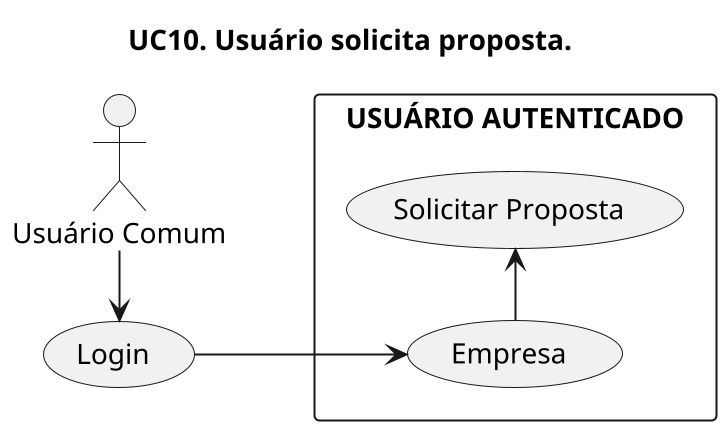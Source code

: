 @startuml
left to right direction
title "UC10. Usuário solicita proposta."
scale 2

User as "Usuário Comum"

rectangle "USUÁRIO AUTENTICADO" {
    (Solicitar Proposta) as proposta
    (Empresa) as VerEmpresas
}

(Login) as Login

User -r--> Login
Login --> VerEmpresas
VerEmpresas -r--> proposta

@enduml